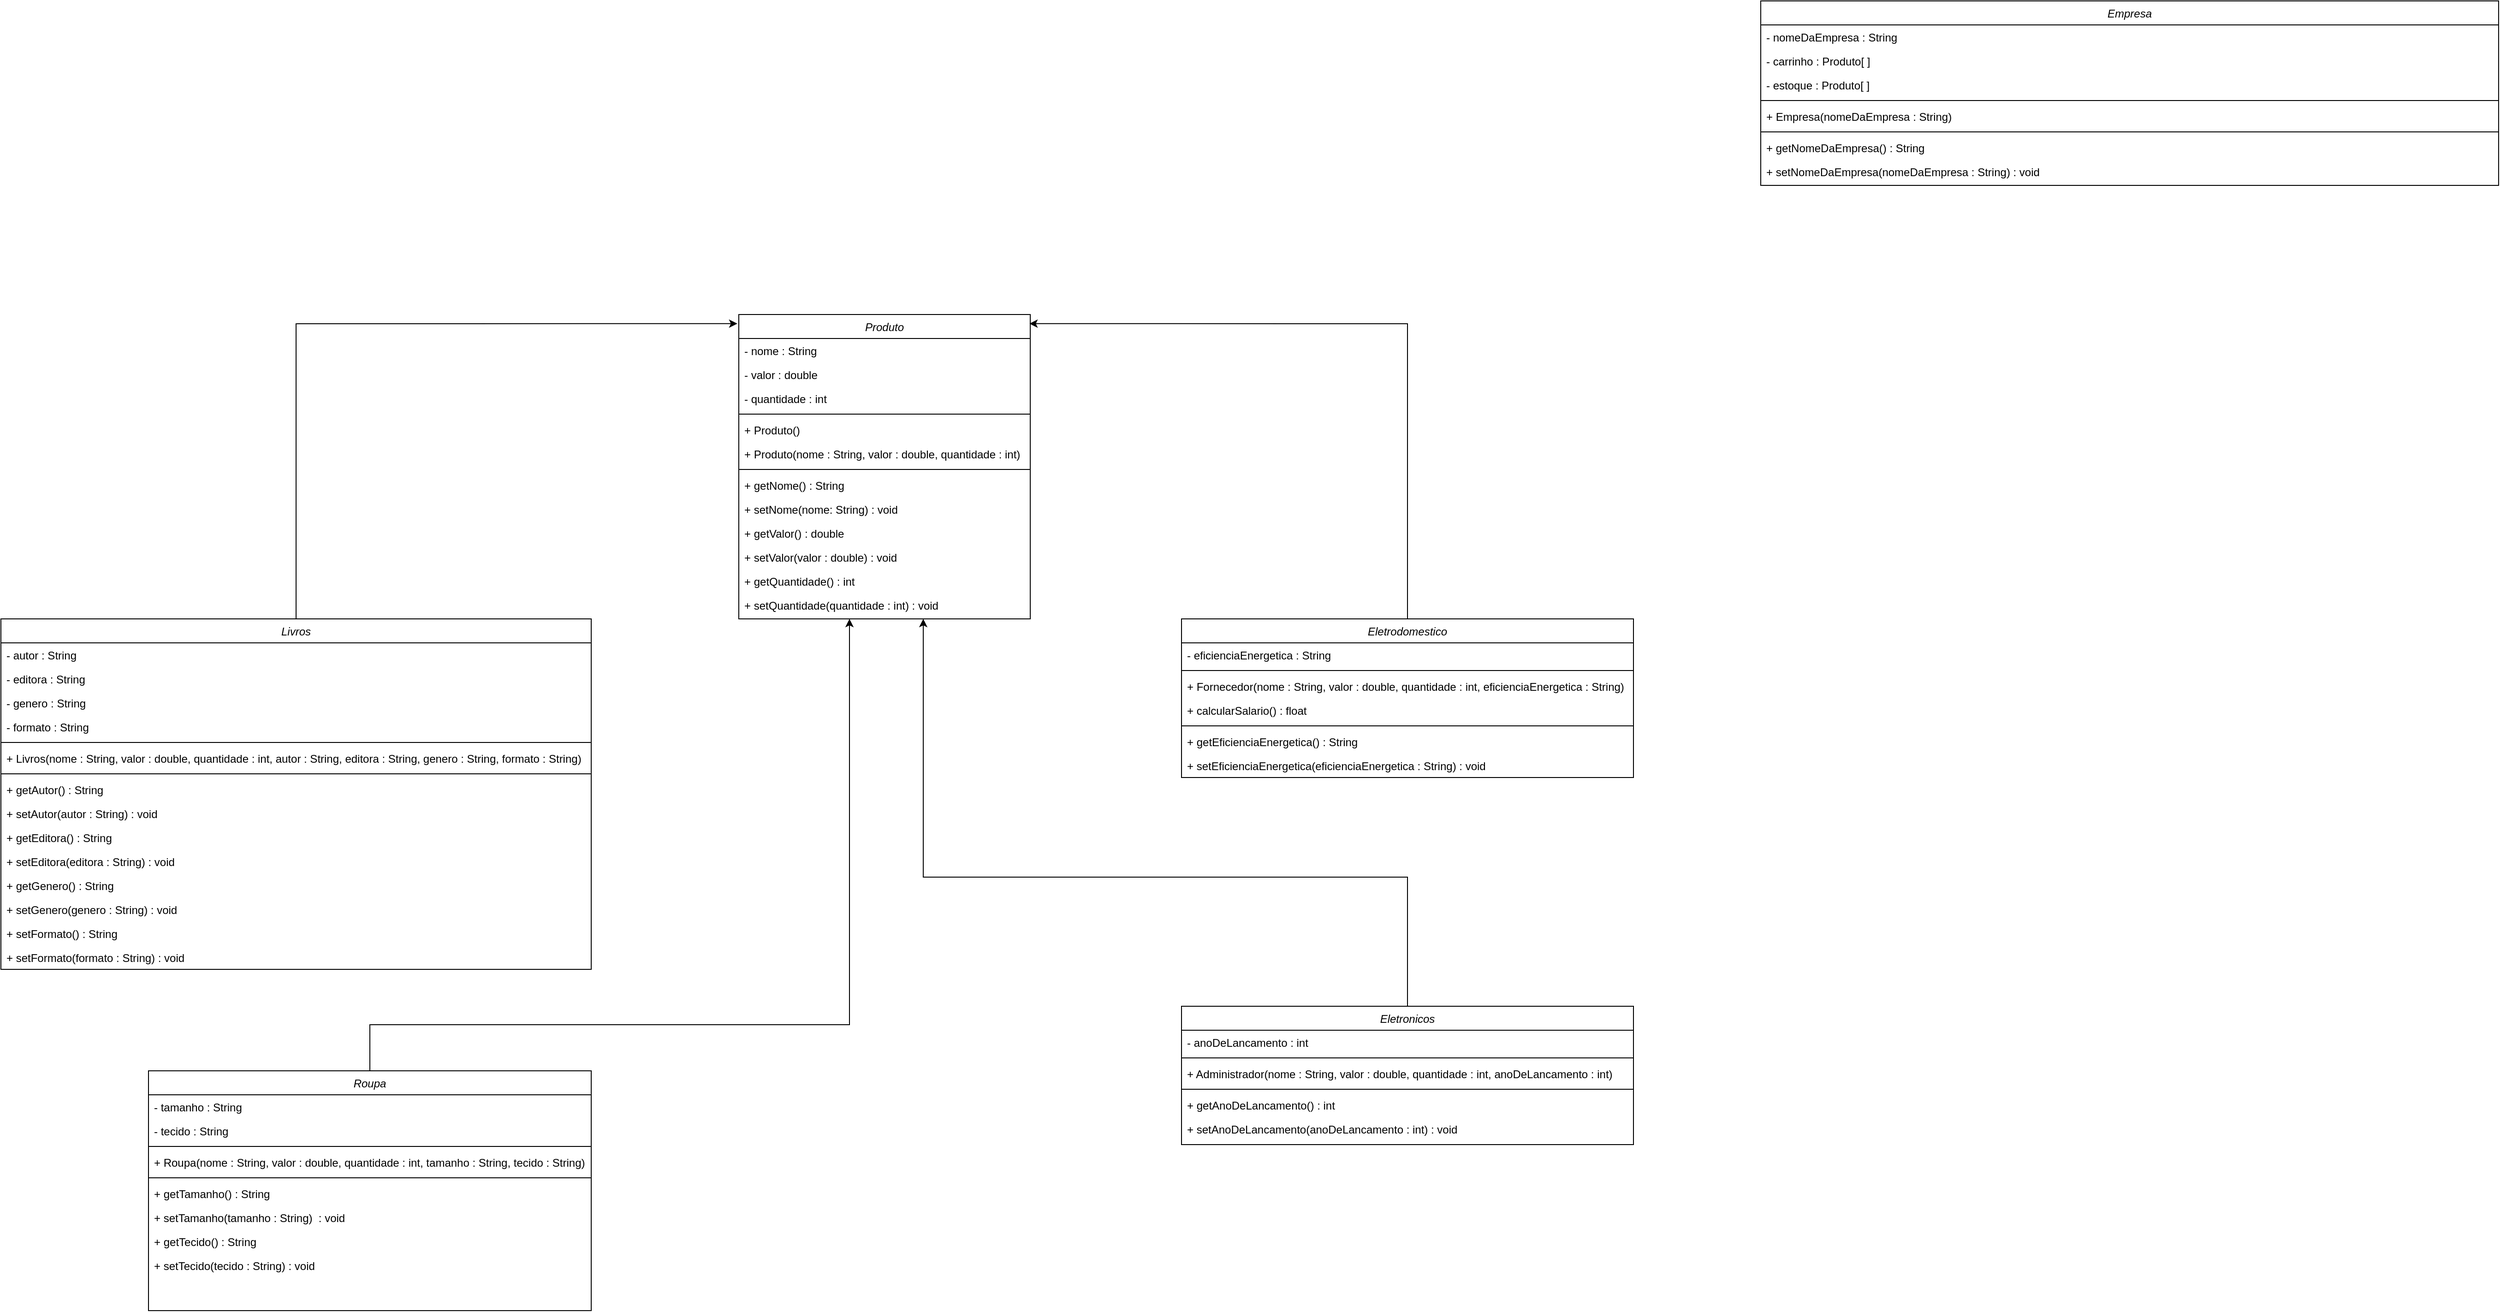 <mxfile version="21.3.6" type="device">
  <diagram id="C5RBs43oDa-KdzZeNtuy" name="Page-1">
    <mxGraphModel dx="3341" dy="2552" grid="1" gridSize="10" guides="1" tooltips="1" connect="1" arrows="1" fold="1" page="1" pageScale="1" pageWidth="827" pageHeight="1169" math="0" shadow="0">
      <root>
        <mxCell id="WIyWlLk6GJQsqaUBKTNV-0" />
        <mxCell id="WIyWlLk6GJQsqaUBKTNV-1" parent="WIyWlLk6GJQsqaUBKTNV-0" />
        <mxCell id="zkfFHV4jXpPFQw0GAbJ--0" value="Produto" style="swimlane;fontStyle=2;align=center;verticalAlign=top;childLayout=stackLayout;horizontal=1;startSize=26;horizontalStack=0;resizeParent=1;resizeLast=0;collapsible=1;marginBottom=0;rounded=0;shadow=0;strokeWidth=1;" parent="WIyWlLk6GJQsqaUBKTNV-1" vertex="1">
          <mxGeometry x="160" y="-330" width="316" height="330" as="geometry">
            <mxRectangle x="256" y="20" width="160" height="26" as="alternateBounds" />
          </mxGeometry>
        </mxCell>
        <mxCell id="zkfFHV4jXpPFQw0GAbJ--1" value="- nome : String" style="text;align=left;verticalAlign=top;spacingLeft=4;spacingRight=4;overflow=hidden;rotatable=0;points=[[0,0.5],[1,0.5]];portConstraint=eastwest;" parent="zkfFHV4jXpPFQw0GAbJ--0" vertex="1">
          <mxGeometry y="26" width="316" height="26" as="geometry" />
        </mxCell>
        <mxCell id="zkfFHV4jXpPFQw0GAbJ--2" value="- valor : double" style="text;align=left;verticalAlign=top;spacingLeft=4;spacingRight=4;overflow=hidden;rotatable=0;points=[[0,0.5],[1,0.5]];portConstraint=eastwest;rounded=0;shadow=0;html=0;" parent="zkfFHV4jXpPFQw0GAbJ--0" vertex="1">
          <mxGeometry y="52" width="316" height="26" as="geometry" />
        </mxCell>
        <mxCell id="zkfFHV4jXpPFQw0GAbJ--3" value="- quantidade : int" style="text;align=left;verticalAlign=top;spacingLeft=4;spacingRight=4;overflow=hidden;rotatable=0;points=[[0,0.5],[1,0.5]];portConstraint=eastwest;rounded=0;shadow=0;html=0;" parent="zkfFHV4jXpPFQw0GAbJ--0" vertex="1">
          <mxGeometry y="78" width="316" height="26" as="geometry" />
        </mxCell>
        <mxCell id="zkfFHV4jXpPFQw0GAbJ--4" value="" style="line;html=1;strokeWidth=1;align=left;verticalAlign=middle;spacingTop=-1;spacingLeft=3;spacingRight=3;rotatable=0;labelPosition=right;points=[];portConstraint=eastwest;" parent="zkfFHV4jXpPFQw0GAbJ--0" vertex="1">
          <mxGeometry y="104" width="316" height="8" as="geometry" />
        </mxCell>
        <mxCell id="kKEf6lI8IoqkB2jt7rZ_-108" value="+ Produto()" style="text;align=left;verticalAlign=top;spacingLeft=4;spacingRight=4;overflow=hidden;rotatable=0;points=[[0,0.5],[1,0.5]];portConstraint=eastwest;rounded=0;shadow=0;html=0;" parent="zkfFHV4jXpPFQw0GAbJ--0" vertex="1">
          <mxGeometry y="112" width="316" height="26" as="geometry" />
        </mxCell>
        <mxCell id="kKEf6lI8IoqkB2jt7rZ_-109" value="+ Produto(nome : String, valor : double, quantidade : int)" style="text;align=left;verticalAlign=top;spacingLeft=4;spacingRight=4;overflow=hidden;rotatable=0;points=[[0,0.5],[1,0.5]];portConstraint=eastwest;rounded=0;shadow=0;html=0;" parent="zkfFHV4jXpPFQw0GAbJ--0" vertex="1">
          <mxGeometry y="138" width="316" height="26" as="geometry" />
        </mxCell>
        <mxCell id="kKEf6lI8IoqkB2jt7rZ_-133" value="" style="line;html=1;strokeWidth=1;align=left;verticalAlign=middle;spacingTop=-1;spacingLeft=3;spacingRight=3;rotatable=0;labelPosition=right;points=[];portConstraint=eastwest;" parent="zkfFHV4jXpPFQw0GAbJ--0" vertex="1">
          <mxGeometry y="164" width="316" height="8" as="geometry" />
        </mxCell>
        <mxCell id="kKEf6lI8IoqkB2jt7rZ_-110" value="+ getNome() : String" style="text;align=left;verticalAlign=top;spacingLeft=4;spacingRight=4;overflow=hidden;rotatable=0;points=[[0,0.5],[1,0.5]];portConstraint=eastwest;rounded=0;shadow=0;html=0;" parent="zkfFHV4jXpPFQw0GAbJ--0" vertex="1">
          <mxGeometry y="172" width="316" height="26" as="geometry" />
        </mxCell>
        <mxCell id="kKEf6lI8IoqkB2jt7rZ_-111" value="+ setNome(nome: String) : void " style="text;align=left;verticalAlign=top;spacingLeft=4;spacingRight=4;overflow=hidden;rotatable=0;points=[[0,0.5],[1,0.5]];portConstraint=eastwest;rounded=0;shadow=0;html=0;" parent="zkfFHV4jXpPFQw0GAbJ--0" vertex="1">
          <mxGeometry y="198" width="316" height="26" as="geometry" />
        </mxCell>
        <mxCell id="kKEf6lI8IoqkB2jt7rZ_-112" value="+ getValor() : double" style="text;align=left;verticalAlign=top;spacingLeft=4;spacingRight=4;overflow=hidden;rotatable=0;points=[[0,0.5],[1,0.5]];portConstraint=eastwest;rounded=0;shadow=0;html=0;" parent="zkfFHV4jXpPFQw0GAbJ--0" vertex="1">
          <mxGeometry y="224" width="316" height="26" as="geometry" />
        </mxCell>
        <mxCell id="kKEf6lI8IoqkB2jt7rZ_-113" value="+ setValor(valor : double) : void" style="text;align=left;verticalAlign=top;spacingLeft=4;spacingRight=4;overflow=hidden;rotatable=0;points=[[0,0.5],[1,0.5]];portConstraint=eastwest;rounded=0;shadow=0;html=0;" parent="zkfFHV4jXpPFQw0GAbJ--0" vertex="1">
          <mxGeometry y="250" width="316" height="26" as="geometry" />
        </mxCell>
        <mxCell id="kKEf6lI8IoqkB2jt7rZ_-114" value="+ getQuantidade() : int" style="text;align=left;verticalAlign=top;spacingLeft=4;spacingRight=4;overflow=hidden;rotatable=0;points=[[0,0.5],[1,0.5]];portConstraint=eastwest;rounded=0;shadow=0;html=0;" parent="zkfFHV4jXpPFQw0GAbJ--0" vertex="1">
          <mxGeometry y="276" width="316" height="26" as="geometry" />
        </mxCell>
        <mxCell id="kKEf6lI8IoqkB2jt7rZ_-115" value="+ setQuantidade(quantidade : int) : void" style="text;align=left;verticalAlign=top;spacingLeft=4;spacingRight=4;overflow=hidden;rotatable=0;points=[[0,0.5],[1,0.5]];portConstraint=eastwest;rounded=0;shadow=0;html=0;" parent="zkfFHV4jXpPFQw0GAbJ--0" vertex="1">
          <mxGeometry y="302" width="316" height="26" as="geometry" />
        </mxCell>
        <mxCell id="kKEf6lI8IoqkB2jt7rZ_-117" value="Livros" style="swimlane;fontStyle=2;align=center;verticalAlign=top;childLayout=stackLayout;horizontal=1;startSize=26;horizontalStack=0;resizeParent=1;resizeLast=0;collapsible=1;marginBottom=0;rounded=0;shadow=0;strokeWidth=1;" parent="WIyWlLk6GJQsqaUBKTNV-1" vertex="1">
          <mxGeometry x="-640" width="640" height="380" as="geometry">
            <mxRectangle x="-640" width="160" height="26" as="alternateBounds" />
          </mxGeometry>
        </mxCell>
        <mxCell id="kKEf6lI8IoqkB2jt7rZ_-118" value="- autor : String" style="text;align=left;verticalAlign=top;spacingLeft=4;spacingRight=4;overflow=hidden;rotatable=0;points=[[0,0.5],[1,0.5]];portConstraint=eastwest;" parent="kKEf6lI8IoqkB2jt7rZ_-117" vertex="1">
          <mxGeometry y="26" width="640" height="26" as="geometry" />
        </mxCell>
        <mxCell id="kKEf6lI8IoqkB2jt7rZ_-119" value="- editora : String" style="text;align=left;verticalAlign=top;spacingLeft=4;spacingRight=4;overflow=hidden;rotatable=0;points=[[0,0.5],[1,0.5]];portConstraint=eastwest;rounded=0;shadow=0;html=0;" parent="kKEf6lI8IoqkB2jt7rZ_-117" vertex="1">
          <mxGeometry y="52" width="640" height="26" as="geometry" />
        </mxCell>
        <mxCell id="2gL05hQ5_HFMvIBrOr-T-1" value="- genero : String" style="text;align=left;verticalAlign=top;spacingLeft=4;spacingRight=4;overflow=hidden;rotatable=0;points=[[0,0.5],[1,0.5]];portConstraint=eastwest;rounded=0;shadow=0;html=0;" vertex="1" parent="kKEf6lI8IoqkB2jt7rZ_-117">
          <mxGeometry y="78" width="640" height="26" as="geometry" />
        </mxCell>
        <mxCell id="2gL05hQ5_HFMvIBrOr-T-2" value="- formato : String" style="text;align=left;verticalAlign=top;spacingLeft=4;spacingRight=4;overflow=hidden;rotatable=0;points=[[0,0.5],[1,0.5]];portConstraint=eastwest;rounded=0;shadow=0;html=0;" vertex="1" parent="kKEf6lI8IoqkB2jt7rZ_-117">
          <mxGeometry y="104" width="640" height="26" as="geometry" />
        </mxCell>
        <mxCell id="kKEf6lI8IoqkB2jt7rZ_-121" value="" style="line;html=1;strokeWidth=1;align=left;verticalAlign=middle;spacingTop=-1;spacingLeft=3;spacingRight=3;rotatable=0;labelPosition=right;points=[];portConstraint=eastwest;" parent="kKEf6lI8IoqkB2jt7rZ_-117" vertex="1">
          <mxGeometry y="130" width="640" height="8" as="geometry" />
        </mxCell>
        <mxCell id="kKEf6lI8IoqkB2jt7rZ_-123" value="+ Livros(nome : String, valor : double, quantidade : int, autor : String, editora : String, genero : String, formato : String)" style="text;align=left;verticalAlign=top;spacingLeft=4;spacingRight=4;overflow=hidden;rotatable=0;points=[[0,0.5],[1,0.5]];portConstraint=eastwest;rounded=0;shadow=0;html=0;" parent="kKEf6lI8IoqkB2jt7rZ_-117" vertex="1">
          <mxGeometry y="138" width="640" height="26" as="geometry" />
        </mxCell>
        <mxCell id="kKEf6lI8IoqkB2jt7rZ_-134" value="" style="line;html=1;strokeWidth=1;align=left;verticalAlign=middle;spacingTop=-1;spacingLeft=3;spacingRight=3;rotatable=0;labelPosition=right;points=[];portConstraint=eastwest;" parent="kKEf6lI8IoqkB2jt7rZ_-117" vertex="1">
          <mxGeometry y="164" width="640" height="8" as="geometry" />
        </mxCell>
        <mxCell id="kKEf6lI8IoqkB2jt7rZ_-125" value="+ getAutor() : String" style="text;align=left;verticalAlign=top;spacingLeft=4;spacingRight=4;overflow=hidden;rotatable=0;points=[[0,0.5],[1,0.5]];portConstraint=eastwest;rounded=0;shadow=0;html=0;" parent="kKEf6lI8IoqkB2jt7rZ_-117" vertex="1">
          <mxGeometry y="172" width="640" height="26" as="geometry" />
        </mxCell>
        <mxCell id="kKEf6lI8IoqkB2jt7rZ_-126" value="+ setAutor(autor : String) : void" style="text;align=left;verticalAlign=top;spacingLeft=4;spacingRight=4;overflow=hidden;rotatable=0;points=[[0,0.5],[1,0.5]];portConstraint=eastwest;rounded=0;shadow=0;html=0;" parent="kKEf6lI8IoqkB2jt7rZ_-117" vertex="1">
          <mxGeometry y="198" width="640" height="26" as="geometry" />
        </mxCell>
        <mxCell id="kKEf6lI8IoqkB2jt7rZ_-127" value="+ getEditora() : String" style="text;align=left;verticalAlign=top;spacingLeft=4;spacingRight=4;overflow=hidden;rotatable=0;points=[[0,0.5],[1,0.5]];portConstraint=eastwest;rounded=0;shadow=0;html=0;" parent="kKEf6lI8IoqkB2jt7rZ_-117" vertex="1">
          <mxGeometry y="224" width="640" height="26" as="geometry" />
        </mxCell>
        <mxCell id="kKEf6lI8IoqkB2jt7rZ_-128" value="+ setEditora(editora : String) : void" style="text;align=left;verticalAlign=top;spacingLeft=4;spacingRight=4;overflow=hidden;rotatable=0;points=[[0,0.5],[1,0.5]];portConstraint=eastwest;rounded=0;shadow=0;html=0;" parent="kKEf6lI8IoqkB2jt7rZ_-117" vertex="1">
          <mxGeometry y="250" width="640" height="26" as="geometry" />
        </mxCell>
        <mxCell id="2gL05hQ5_HFMvIBrOr-T-4" value="+ getGenero() : String" style="text;align=left;verticalAlign=top;spacingLeft=4;spacingRight=4;overflow=hidden;rotatable=0;points=[[0,0.5],[1,0.5]];portConstraint=eastwest;rounded=0;shadow=0;html=0;" vertex="1" parent="kKEf6lI8IoqkB2jt7rZ_-117">
          <mxGeometry y="276" width="640" height="26" as="geometry" />
        </mxCell>
        <mxCell id="2gL05hQ5_HFMvIBrOr-T-5" value="+ setGenero(genero : String) : void" style="text;align=left;verticalAlign=top;spacingLeft=4;spacingRight=4;overflow=hidden;rotatable=0;points=[[0,0.5],[1,0.5]];portConstraint=eastwest;rounded=0;shadow=0;html=0;" vertex="1" parent="kKEf6lI8IoqkB2jt7rZ_-117">
          <mxGeometry y="302" width="640" height="26" as="geometry" />
        </mxCell>
        <mxCell id="2gL05hQ5_HFMvIBrOr-T-6" value="+ setFormato() : String" style="text;align=left;verticalAlign=top;spacingLeft=4;spacingRight=4;overflow=hidden;rotatable=0;points=[[0,0.5],[1,0.5]];portConstraint=eastwest;rounded=0;shadow=0;html=0;" vertex="1" parent="kKEf6lI8IoqkB2jt7rZ_-117">
          <mxGeometry y="328" width="640" height="26" as="geometry" />
        </mxCell>
        <mxCell id="2gL05hQ5_HFMvIBrOr-T-3" value="+ setFormato(formato : String) : void" style="text;align=left;verticalAlign=top;spacingLeft=4;spacingRight=4;overflow=hidden;rotatable=0;points=[[0,0.5],[1,0.5]];portConstraint=eastwest;rounded=0;shadow=0;html=0;" vertex="1" parent="kKEf6lI8IoqkB2jt7rZ_-117">
          <mxGeometry y="354" width="640" height="26" as="geometry" />
        </mxCell>
        <mxCell id="kKEf6lI8IoqkB2jt7rZ_-135" value="Eletrodomestico" style="swimlane;fontStyle=2;align=center;verticalAlign=top;childLayout=stackLayout;horizontal=1;startSize=26;horizontalStack=0;resizeParent=1;resizeLast=0;collapsible=1;marginBottom=0;rounded=0;shadow=0;strokeWidth=1;" parent="WIyWlLk6GJQsqaUBKTNV-1" vertex="1">
          <mxGeometry x="640" width="490" height="172" as="geometry">
            <mxRectangle x="710" y="400" width="160" height="26" as="alternateBounds" />
          </mxGeometry>
        </mxCell>
        <mxCell id="kKEf6lI8IoqkB2jt7rZ_-136" value="- eficienciaEnergetica : String" style="text;align=left;verticalAlign=top;spacingLeft=4;spacingRight=4;overflow=hidden;rotatable=0;points=[[0,0.5],[1,0.5]];portConstraint=eastwest;" parent="kKEf6lI8IoqkB2jt7rZ_-135" vertex="1">
          <mxGeometry y="26" width="490" height="26" as="geometry" />
        </mxCell>
        <mxCell id="kKEf6lI8IoqkB2jt7rZ_-138" value="" style="line;html=1;strokeWidth=1;align=left;verticalAlign=middle;spacingTop=-1;spacingLeft=3;spacingRight=3;rotatable=0;labelPosition=right;points=[];portConstraint=eastwest;" parent="kKEf6lI8IoqkB2jt7rZ_-135" vertex="1">
          <mxGeometry y="52" width="490" height="8" as="geometry" />
        </mxCell>
        <mxCell id="kKEf6lI8IoqkB2jt7rZ_-140" value="+ Fornecedor(nome : String, valor : double, quantidade : int, eficienciaEnergetica : String)" style="text;align=left;verticalAlign=top;spacingLeft=4;spacingRight=4;overflow=hidden;rotatable=0;points=[[0,0.5],[1,0.5]];portConstraint=eastwest;rounded=0;shadow=0;html=0;" parent="kKEf6lI8IoqkB2jt7rZ_-135" vertex="1">
          <mxGeometry y="60" width="490" height="26" as="geometry" />
        </mxCell>
        <mxCell id="kKEf6lI8IoqkB2jt7rZ_-141" value="+ calcularSalario() : float" style="text;align=left;verticalAlign=top;spacingLeft=4;spacingRight=4;overflow=hidden;rotatable=0;points=[[0,0.5],[1,0.5]];portConstraint=eastwest;rounded=0;shadow=0;html=0;" parent="kKEf6lI8IoqkB2jt7rZ_-135" vertex="1">
          <mxGeometry y="86" width="490" height="26" as="geometry" />
        </mxCell>
        <mxCell id="kKEf6lI8IoqkB2jt7rZ_-142" value="" style="line;html=1;strokeWidth=1;align=left;verticalAlign=middle;spacingTop=-1;spacingLeft=3;spacingRight=3;rotatable=0;labelPosition=right;points=[];portConstraint=eastwest;" parent="kKEf6lI8IoqkB2jt7rZ_-135" vertex="1">
          <mxGeometry y="112" width="490" height="8" as="geometry" />
        </mxCell>
        <mxCell id="kKEf6lI8IoqkB2jt7rZ_-150" value="+ getEficienciaEnergetica() : String" style="text;align=left;verticalAlign=top;spacingLeft=4;spacingRight=4;overflow=hidden;rotatable=0;points=[[0,0.5],[1,0.5]];portConstraint=eastwest;rounded=0;shadow=0;html=0;" parent="kKEf6lI8IoqkB2jt7rZ_-135" vertex="1">
          <mxGeometry y="120" width="490" height="26" as="geometry" />
        </mxCell>
        <mxCell id="2gL05hQ5_HFMvIBrOr-T-18" value="+ setEficienciaEnergetica(eficienciaEnergetica : String) : void" style="text;align=left;verticalAlign=top;spacingLeft=4;spacingRight=4;overflow=hidden;rotatable=0;points=[[0,0.5],[1,0.5]];portConstraint=eastwest;rounded=0;shadow=0;html=0;" vertex="1" parent="kKEf6lI8IoqkB2jt7rZ_-135">
          <mxGeometry y="146" width="490" height="26" as="geometry" />
        </mxCell>
        <mxCell id="kKEf6lI8IoqkB2jt7rZ_-152" value="Eletronicos" style="swimlane;fontStyle=2;align=center;verticalAlign=top;childLayout=stackLayout;horizontal=1;startSize=26;horizontalStack=0;resizeParent=1;resizeLast=0;collapsible=1;marginBottom=0;rounded=0;shadow=0;strokeWidth=1;" parent="WIyWlLk6GJQsqaUBKTNV-1" vertex="1">
          <mxGeometry x="640" y="420" width="490" height="150" as="geometry">
            <mxRectangle x="147.5" y="400" width="160" height="26" as="alternateBounds" />
          </mxGeometry>
        </mxCell>
        <mxCell id="kKEf6lI8IoqkB2jt7rZ_-153" value="- anoDeLancamento : int" style="text;align=left;verticalAlign=top;spacingLeft=4;spacingRight=4;overflow=hidden;rotatable=0;points=[[0,0.5],[1,0.5]];portConstraint=eastwest;" parent="kKEf6lI8IoqkB2jt7rZ_-152" vertex="1">
          <mxGeometry y="26" width="490" height="26" as="geometry" />
        </mxCell>
        <mxCell id="kKEf6lI8IoqkB2jt7rZ_-155" value="" style="line;html=1;strokeWidth=1;align=left;verticalAlign=middle;spacingTop=-1;spacingLeft=3;spacingRight=3;rotatable=0;labelPosition=right;points=[];portConstraint=eastwest;" parent="kKEf6lI8IoqkB2jt7rZ_-152" vertex="1">
          <mxGeometry y="52" width="490" height="8" as="geometry" />
        </mxCell>
        <mxCell id="kKEf6lI8IoqkB2jt7rZ_-157" value="+ Administrador(nome : String, valor : double, quantidade : int, anoDeLancamento : int)" style="text;align=left;verticalAlign=top;spacingLeft=4;spacingRight=4;overflow=hidden;rotatable=0;points=[[0,0.5],[1,0.5]];portConstraint=eastwest;rounded=0;shadow=0;html=0;" parent="kKEf6lI8IoqkB2jt7rZ_-152" vertex="1">
          <mxGeometry y="60" width="490" height="26" as="geometry" />
        </mxCell>
        <mxCell id="kKEf6lI8IoqkB2jt7rZ_-159" value="" style="line;html=1;strokeWidth=1;align=left;verticalAlign=middle;spacingTop=-1;spacingLeft=3;spacingRight=3;rotatable=0;labelPosition=right;points=[];portConstraint=eastwest;" parent="kKEf6lI8IoqkB2jt7rZ_-152" vertex="1">
          <mxGeometry y="86" width="490" height="8" as="geometry" />
        </mxCell>
        <mxCell id="kKEf6lI8IoqkB2jt7rZ_-160" value="+ getAnoDeLancamento() : int" style="text;align=left;verticalAlign=top;spacingLeft=4;spacingRight=4;overflow=hidden;rotatable=0;points=[[0,0.5],[1,0.5]];portConstraint=eastwest;rounded=0;shadow=0;html=0;" parent="kKEf6lI8IoqkB2jt7rZ_-152" vertex="1">
          <mxGeometry y="94" width="490" height="26" as="geometry" />
        </mxCell>
        <mxCell id="kKEf6lI8IoqkB2jt7rZ_-161" value="+ setAnoDeLancamento(anoDeLancamento : int) : void" style="text;align=left;verticalAlign=top;spacingLeft=4;spacingRight=4;overflow=hidden;rotatable=0;points=[[0,0.5],[1,0.5]];portConstraint=eastwest;rounded=0;shadow=0;html=0;" parent="kKEf6lI8IoqkB2jt7rZ_-152" vertex="1">
          <mxGeometry y="120" width="490" height="26" as="geometry" />
        </mxCell>
        <mxCell id="kKEf6lI8IoqkB2jt7rZ_-169" value="Empresa" style="swimlane;fontStyle=2;align=center;verticalAlign=top;childLayout=stackLayout;horizontal=1;startSize=26;horizontalStack=0;resizeParent=1;resizeLast=0;collapsible=1;marginBottom=0;rounded=0;shadow=0;strokeWidth=1;" parent="WIyWlLk6GJQsqaUBKTNV-1" vertex="1">
          <mxGeometry x="1268" y="-670" width="800" height="200" as="geometry">
            <mxRectangle x="147.5" y="400" width="160" height="26" as="alternateBounds" />
          </mxGeometry>
        </mxCell>
        <mxCell id="kKEf6lI8IoqkB2jt7rZ_-170" value="- nomeDaEmpresa : String" style="text;align=left;verticalAlign=top;spacingLeft=4;spacingRight=4;overflow=hidden;rotatable=0;points=[[0,0.5],[1,0.5]];portConstraint=eastwest;" parent="kKEf6lI8IoqkB2jt7rZ_-169" vertex="1">
          <mxGeometry y="26" width="800" height="26" as="geometry" />
        </mxCell>
        <mxCell id="kKEf6lI8IoqkB2jt7rZ_-179" value="- carrinho : Produto[ ]" style="text;align=left;verticalAlign=top;spacingLeft=4;spacingRight=4;overflow=hidden;rotatable=0;points=[[0,0.5],[1,0.5]];portConstraint=eastwest;" parent="kKEf6lI8IoqkB2jt7rZ_-169" vertex="1">
          <mxGeometry y="52" width="800" height="26" as="geometry" />
        </mxCell>
        <mxCell id="2gL05hQ5_HFMvIBrOr-T-24" value="- estoque : Produto[ ]" style="text;align=left;verticalAlign=top;spacingLeft=4;spacingRight=4;overflow=hidden;rotatable=0;points=[[0,0.5],[1,0.5]];portConstraint=eastwest;" vertex="1" parent="kKEf6lI8IoqkB2jt7rZ_-169">
          <mxGeometry y="78" width="800" height="26" as="geometry" />
        </mxCell>
        <mxCell id="kKEf6lI8IoqkB2jt7rZ_-171" value="" style="line;html=1;strokeWidth=1;align=left;verticalAlign=middle;spacingTop=-1;spacingLeft=3;spacingRight=3;rotatable=0;labelPosition=right;points=[];portConstraint=eastwest;" parent="kKEf6lI8IoqkB2jt7rZ_-169" vertex="1">
          <mxGeometry y="104" width="800" height="8" as="geometry" />
        </mxCell>
        <mxCell id="kKEf6lI8IoqkB2jt7rZ_-174" value="+ Empresa(nomeDaEmpresa : String)" style="text;align=left;verticalAlign=top;spacingLeft=4;spacingRight=4;overflow=hidden;rotatable=0;points=[[0,0.5],[1,0.5]];portConstraint=eastwest;rounded=0;shadow=0;html=0;" parent="kKEf6lI8IoqkB2jt7rZ_-169" vertex="1">
          <mxGeometry y="112" width="800" height="26" as="geometry" />
        </mxCell>
        <mxCell id="kKEf6lI8IoqkB2jt7rZ_-175" value="" style="line;html=1;strokeWidth=1;align=left;verticalAlign=middle;spacingTop=-1;spacingLeft=3;spacingRight=3;rotatable=0;labelPosition=right;points=[];portConstraint=eastwest;" parent="kKEf6lI8IoqkB2jt7rZ_-169" vertex="1">
          <mxGeometry y="138" width="800" height="8" as="geometry" />
        </mxCell>
        <mxCell id="kKEf6lI8IoqkB2jt7rZ_-180" value="+ getNomeDaEmpresa() : String" style="text;align=left;verticalAlign=top;spacingLeft=4;spacingRight=4;overflow=hidden;rotatable=0;points=[[0,0.5],[1,0.5]];portConstraint=eastwest;rounded=0;shadow=0;html=0;" parent="kKEf6lI8IoqkB2jt7rZ_-169" vertex="1">
          <mxGeometry y="146" width="800" height="26" as="geometry" />
        </mxCell>
        <mxCell id="kKEf6lI8IoqkB2jt7rZ_-181" value="+ setNomeDaEmpresa(nomeDaEmpresa : String) : void" style="text;align=left;verticalAlign=top;spacingLeft=4;spacingRight=4;overflow=hidden;rotatable=0;points=[[0,0.5],[1,0.5]];portConstraint=eastwest;rounded=0;shadow=0;html=0;" parent="kKEf6lI8IoqkB2jt7rZ_-169" vertex="1">
          <mxGeometry y="172" width="800" height="26" as="geometry" />
        </mxCell>
        <mxCell id="kKEf6lI8IoqkB2jt7rZ_-183" value="Roupa" style="swimlane;fontStyle=2;align=center;verticalAlign=top;childLayout=stackLayout;horizontal=1;startSize=26;horizontalStack=0;resizeParent=1;resizeLast=0;collapsible=1;marginBottom=0;rounded=0;shadow=0;strokeWidth=1;" parent="WIyWlLk6GJQsqaUBKTNV-1" vertex="1">
          <mxGeometry x="-480" y="490" width="480" height="260" as="geometry">
            <mxRectangle x="147.5" y="400" width="160" height="26" as="alternateBounds" />
          </mxGeometry>
        </mxCell>
        <mxCell id="kKEf6lI8IoqkB2jt7rZ_-184" value="- tamanho : String" style="text;align=left;verticalAlign=top;spacingLeft=4;spacingRight=4;overflow=hidden;rotatable=0;points=[[0,0.5],[1,0.5]];portConstraint=eastwest;" parent="kKEf6lI8IoqkB2jt7rZ_-183" vertex="1">
          <mxGeometry y="26" width="480" height="26" as="geometry" />
        </mxCell>
        <mxCell id="2gL05hQ5_HFMvIBrOr-T-7" value="- tecido : String" style="text;align=left;verticalAlign=top;spacingLeft=4;spacingRight=4;overflow=hidden;rotatable=0;points=[[0,0.5],[1,0.5]];portConstraint=eastwest;" vertex="1" parent="kKEf6lI8IoqkB2jt7rZ_-183">
          <mxGeometry y="52" width="480" height="26" as="geometry" />
        </mxCell>
        <mxCell id="kKEf6lI8IoqkB2jt7rZ_-186" value="" style="line;html=1;strokeWidth=1;align=left;verticalAlign=middle;spacingTop=-1;spacingLeft=3;spacingRight=3;rotatable=0;labelPosition=right;points=[];portConstraint=eastwest;" parent="kKEf6lI8IoqkB2jt7rZ_-183" vertex="1">
          <mxGeometry y="78" width="480" height="8" as="geometry" />
        </mxCell>
        <mxCell id="kKEf6lI8IoqkB2jt7rZ_-188" value="+ Roupa(nome : String, valor : double, quantidade : int, tamanho : String, tecido : String)" style="text;align=left;verticalAlign=top;spacingLeft=4;spacingRight=4;overflow=hidden;rotatable=0;points=[[0,0.5],[1,0.5]];portConstraint=eastwest;rounded=0;shadow=0;html=0;" parent="kKEf6lI8IoqkB2jt7rZ_-183" vertex="1">
          <mxGeometry y="86" width="480" height="26" as="geometry" />
        </mxCell>
        <mxCell id="kKEf6lI8IoqkB2jt7rZ_-190" value="" style="line;html=1;strokeWidth=1;align=left;verticalAlign=middle;spacingTop=-1;spacingLeft=3;spacingRight=3;rotatable=0;labelPosition=right;points=[];portConstraint=eastwest;" parent="kKEf6lI8IoqkB2jt7rZ_-183" vertex="1">
          <mxGeometry y="112" width="480" height="8" as="geometry" />
        </mxCell>
        <mxCell id="kKEf6lI8IoqkB2jt7rZ_-191" value="+ getTamanho() : String" style="text;align=left;verticalAlign=top;spacingLeft=4;spacingRight=4;overflow=hidden;rotatable=0;points=[[0,0.5],[1,0.5]];portConstraint=eastwest;rounded=0;shadow=0;html=0;" parent="kKEf6lI8IoqkB2jt7rZ_-183" vertex="1">
          <mxGeometry y="120" width="480" height="26" as="geometry" />
        </mxCell>
        <mxCell id="2gL05hQ5_HFMvIBrOr-T-11" value="+ setTamanho(tamanho : String)  : void" style="text;align=left;verticalAlign=top;spacingLeft=4;spacingRight=4;overflow=hidden;rotatable=0;points=[[0,0.5],[1,0.5]];portConstraint=eastwest;rounded=0;shadow=0;html=0;" vertex="1" parent="kKEf6lI8IoqkB2jt7rZ_-183">
          <mxGeometry y="146" width="480" height="26" as="geometry" />
        </mxCell>
        <mxCell id="kKEf6lI8IoqkB2jt7rZ_-194" value="+ getTecido() : String" style="text;align=left;verticalAlign=top;spacingLeft=4;spacingRight=4;overflow=hidden;rotatable=0;points=[[0,0.5],[1,0.5]];portConstraint=eastwest;rounded=0;shadow=0;html=0;" parent="kKEf6lI8IoqkB2jt7rZ_-183" vertex="1">
          <mxGeometry y="172" width="480" height="26" as="geometry" />
        </mxCell>
        <mxCell id="2gL05hQ5_HFMvIBrOr-T-16" value="+ setTecido(tecido : String) : void" style="text;align=left;verticalAlign=top;spacingLeft=4;spacingRight=4;overflow=hidden;rotatable=0;points=[[0,0.5],[1,0.5]];portConstraint=eastwest;rounded=0;shadow=0;html=0;" vertex="1" parent="kKEf6lI8IoqkB2jt7rZ_-183">
          <mxGeometry y="198" width="480" height="26" as="geometry" />
        </mxCell>
        <mxCell id="2gL05hQ5_HFMvIBrOr-T-19" value="" style="endArrow=classic;html=1;rounded=0;exitX=0.5;exitY=0;exitDx=0;exitDy=0;entryX=-0.005;entryY=0.03;entryDx=0;entryDy=0;entryPerimeter=0;" edge="1" parent="WIyWlLk6GJQsqaUBKTNV-1" source="kKEf6lI8IoqkB2jt7rZ_-117" target="zkfFHV4jXpPFQw0GAbJ--0">
          <mxGeometry width="50" height="50" relative="1" as="geometry">
            <mxPoint x="-320" y="-90" as="sourcePoint" />
            <mxPoint x="110" y="-320" as="targetPoint" />
            <Array as="points">
              <mxPoint x="-320" y="-320" />
            </Array>
          </mxGeometry>
        </mxCell>
        <mxCell id="2gL05hQ5_HFMvIBrOr-T-21" value="" style="endArrow=classic;html=1;rounded=0;exitX=0.5;exitY=0;exitDx=0;exitDy=0;" edge="1" parent="WIyWlLk6GJQsqaUBKTNV-1" source="kKEf6lI8IoqkB2jt7rZ_-183">
          <mxGeometry width="50" height="50" relative="1" as="geometry">
            <mxPoint x="-250" y="470" as="sourcePoint" />
            <mxPoint x="280" as="targetPoint" />
            <Array as="points">
              <mxPoint x="-240" y="440" />
              <mxPoint x="280" y="440" />
            </Array>
          </mxGeometry>
        </mxCell>
        <mxCell id="2gL05hQ5_HFMvIBrOr-T-22" value="" style="endArrow=classic;html=1;rounded=0;exitX=0.5;exitY=0;exitDx=0;exitDy=0;entryX=0.997;entryY=0.03;entryDx=0;entryDy=0;entryPerimeter=0;" edge="1" parent="WIyWlLk6GJQsqaUBKTNV-1" source="kKEf6lI8IoqkB2jt7rZ_-135" target="zkfFHV4jXpPFQw0GAbJ--0">
          <mxGeometry width="50" height="50" relative="1" as="geometry">
            <mxPoint x="570" y="-190" as="sourcePoint" />
            <mxPoint x="480" y="-320" as="targetPoint" />
            <Array as="points">
              <mxPoint x="885" y="-320" />
            </Array>
          </mxGeometry>
        </mxCell>
        <mxCell id="2gL05hQ5_HFMvIBrOr-T-23" value="" style="endArrow=classic;html=1;rounded=0;exitX=0.5;exitY=0;exitDx=0;exitDy=0;" edge="1" parent="WIyWlLk6GJQsqaUBKTNV-1" source="kKEf6lI8IoqkB2jt7rZ_-152">
          <mxGeometry width="50" height="50" relative="1" as="geometry">
            <mxPoint x="600" y="250" as="sourcePoint" />
            <mxPoint x="360" as="targetPoint" />
            <Array as="points">
              <mxPoint x="885" y="280" />
              <mxPoint x="360" y="280" />
            </Array>
          </mxGeometry>
        </mxCell>
      </root>
    </mxGraphModel>
  </diagram>
</mxfile>
